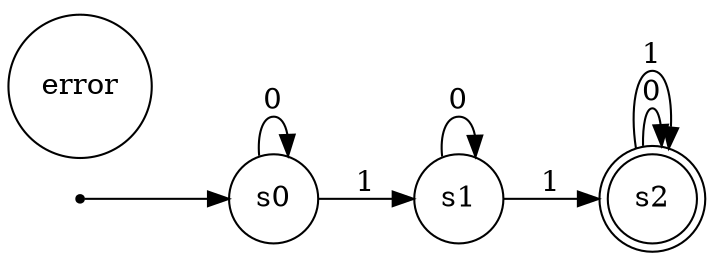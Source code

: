 digraph maquina_de_estados { 
	rankdir=LR;
	size="10"
	node [shape = doublecircle];
	s2
	node [shape = point];
	p
	node [shape = circle];
	error [styled=filled, fillcolor=white];
	p -> s0
	node [shape = circle];
	s0 -> s0 [label = "0"];
	s0 -> s1 [label = "1"];
	s1 -> s1 [label = "0"];
	s1 -> s2 [label = "1"];
	s2 -> s2 [label = "0"];
	s2 -> s2 [label = "1"];
	}
